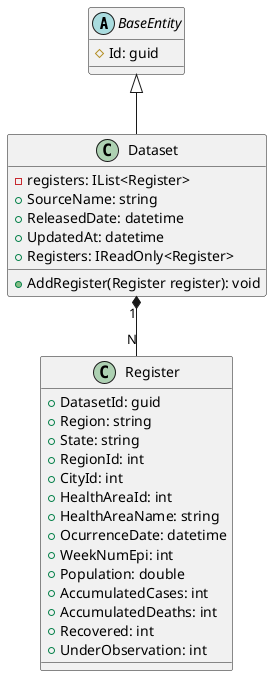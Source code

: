 @startuml Diagrama do Domínio

abstract class BaseEntity {
    #Id: guid
}

class Dataset {
    -registers: IList<Register>
    +SourceName: string
    +ReleasedDate: datetime
    +UpdatedAt: datetime
    +Registers: IReadOnly<Register>
    +AddRegister(Register register): void
}

class Register {
    +DatasetId: guid
    +Region: string
    +State: string
    +RegionId: int
    +CityId: int
    +HealthAreaId: int 
    +HealthAreaName: string
    +OcurrenceDate: datetime
    +WeekNumEpi: int
    +Population: double
    +AccumulatedCases: int
    +AccumulatedDeaths: int
    +Recovered: int
    +UnderObservation: int
}

BaseEntity <|-- Dataset
Dataset "1" *-- "N" Register

@enduml